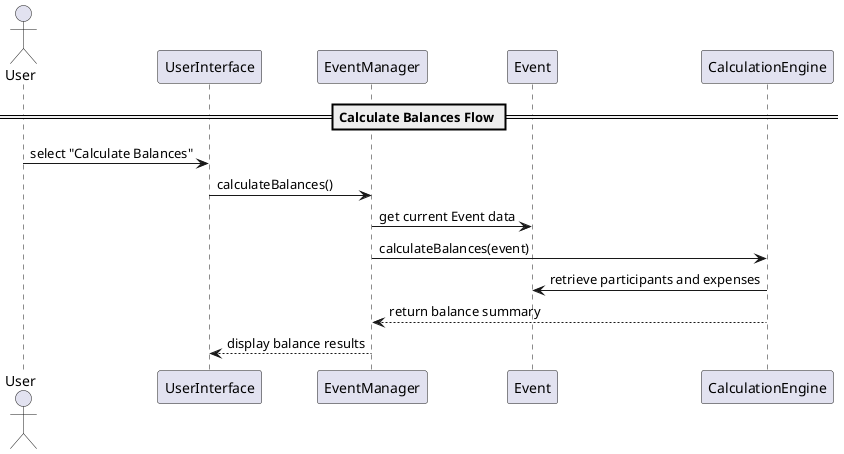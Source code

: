 @startuml
actor User

participant "UserInterface" as UI
participant "EventManager" as EM
participant "Event" as Event
participant "CalculationEngine" as CE

== Calculate Balances Flow ==

User -> UI : select "Calculate Balances"
UI -> EM : calculateBalances()
EM -> Event : get current Event data
EM -> CE : calculateBalances(event)
CE -> Event : retrieve participants and expenses
CE --> EM : return balance summary
EM --> UI : display balance results

@enduml
